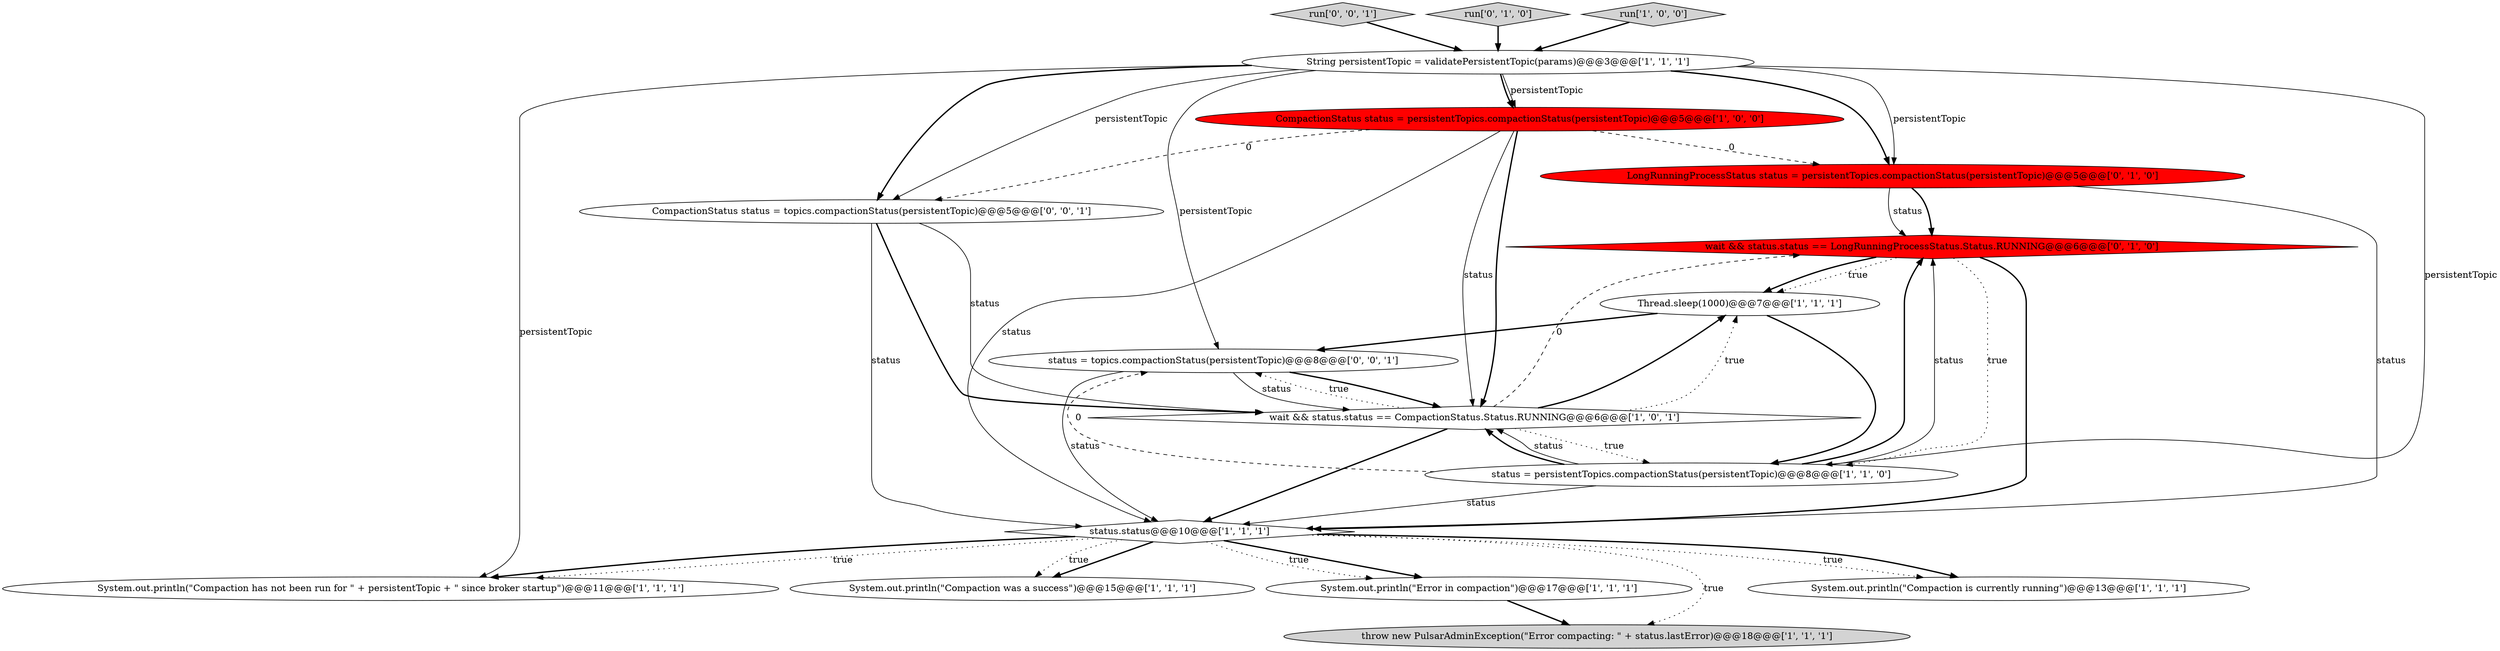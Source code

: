 digraph {
7 [style = filled, label = "status.status@@@10@@@['1', '1', '1']", fillcolor = white, shape = diamond image = "AAA0AAABBB1BBB"];
3 [style = filled, label = "System.out.println(\"Compaction was a success\")@@@15@@@['1', '1', '1']", fillcolor = white, shape = ellipse image = "AAA0AAABBB1BBB"];
15 [style = filled, label = "run['0', '0', '1']", fillcolor = lightgray, shape = diamond image = "AAA0AAABBB3BBB"];
11 [style = filled, label = "CompactionStatus status = persistentTopics.compactionStatus(persistentTopic)@@@5@@@['1', '0', '0']", fillcolor = red, shape = ellipse image = "AAA1AAABBB1BBB"];
12 [style = filled, label = "LongRunningProcessStatus status = persistentTopics.compactionStatus(persistentTopic)@@@5@@@['0', '1', '0']", fillcolor = red, shape = ellipse image = "AAA1AAABBB2BBB"];
8 [style = filled, label = "System.out.println(\"Error in compaction\")@@@17@@@['1', '1', '1']", fillcolor = white, shape = ellipse image = "AAA0AAABBB1BBB"];
17 [style = filled, label = "status = topics.compactionStatus(persistentTopic)@@@8@@@['0', '0', '1']", fillcolor = white, shape = ellipse image = "AAA0AAABBB3BBB"];
5 [style = filled, label = "System.out.println(\"Compaction has not been run for \" + persistentTopic + \" since broker startup\")@@@11@@@['1', '1', '1']", fillcolor = white, shape = ellipse image = "AAA0AAABBB1BBB"];
0 [style = filled, label = "String persistentTopic = validatePersistentTopic(params)@@@3@@@['1', '1', '1']", fillcolor = white, shape = ellipse image = "AAA0AAABBB1BBB"];
10 [style = filled, label = "wait && status.status == CompactionStatus.Status.RUNNING@@@6@@@['1', '0', '1']", fillcolor = white, shape = diamond image = "AAA0AAABBB1BBB"];
16 [style = filled, label = "CompactionStatus status = topics.compactionStatus(persistentTopic)@@@5@@@['0', '0', '1']", fillcolor = white, shape = ellipse image = "AAA0AAABBB3BBB"];
1 [style = filled, label = "throw new PulsarAdminException(\"Error compacting: \" + status.lastError)@@@18@@@['1', '1', '1']", fillcolor = lightgray, shape = ellipse image = "AAA0AAABBB1BBB"];
9 [style = filled, label = "System.out.println(\"Compaction is currently running\")@@@13@@@['1', '1', '1']", fillcolor = white, shape = ellipse image = "AAA0AAABBB1BBB"];
6 [style = filled, label = "Thread.sleep(1000)@@@7@@@['1', '1', '1']", fillcolor = white, shape = ellipse image = "AAA0AAABBB1BBB"];
13 [style = filled, label = "wait && status.status == LongRunningProcessStatus.Status.RUNNING@@@6@@@['0', '1', '0']", fillcolor = red, shape = diamond image = "AAA1AAABBB2BBB"];
14 [style = filled, label = "run['0', '1', '0']", fillcolor = lightgray, shape = diamond image = "AAA0AAABBB2BBB"];
2 [style = filled, label = "status = persistentTopics.compactionStatus(persistentTopic)@@@8@@@['1', '1', '0']", fillcolor = white, shape = ellipse image = "AAA0AAABBB1BBB"];
4 [style = filled, label = "run['1', '0', '0']", fillcolor = lightgray, shape = diamond image = "AAA0AAABBB1BBB"];
6->17 [style = bold, label=""];
17->10 [style = bold, label=""];
13->6 [style = dotted, label="true"];
0->16 [style = bold, label=""];
10->6 [style = dotted, label="true"];
12->7 [style = solid, label="status"];
0->12 [style = solid, label="persistentTopic"];
16->10 [style = bold, label=""];
11->16 [style = dashed, label="0"];
0->12 [style = bold, label=""];
0->16 [style = solid, label="persistentTopic"];
12->13 [style = solid, label="status"];
0->11 [style = bold, label=""];
11->7 [style = solid, label="status"];
7->9 [style = dotted, label="true"];
11->12 [style = dashed, label="0"];
10->13 [style = dashed, label="0"];
2->10 [style = bold, label=""];
7->8 [style = bold, label=""];
2->17 [style = dashed, label="0"];
10->7 [style = bold, label=""];
2->7 [style = solid, label="status"];
16->10 [style = solid, label="status"];
10->6 [style = bold, label=""];
7->3 [style = bold, label=""];
4->0 [style = bold, label=""];
2->13 [style = bold, label=""];
0->5 [style = solid, label="persistentTopic"];
6->2 [style = bold, label=""];
7->5 [style = dotted, label="true"];
2->13 [style = solid, label="status"];
7->9 [style = bold, label=""];
8->1 [style = bold, label=""];
12->13 [style = bold, label=""];
13->2 [style = dotted, label="true"];
10->17 [style = dotted, label="true"];
7->5 [style = bold, label=""];
14->0 [style = bold, label=""];
10->2 [style = dotted, label="true"];
7->3 [style = dotted, label="true"];
0->11 [style = solid, label="persistentTopic"];
17->7 [style = solid, label="status"];
11->10 [style = bold, label=""];
13->7 [style = bold, label=""];
0->17 [style = solid, label="persistentTopic"];
15->0 [style = bold, label=""];
0->2 [style = solid, label="persistentTopic"];
17->10 [style = solid, label="status"];
13->6 [style = bold, label=""];
7->1 [style = dotted, label="true"];
16->7 [style = solid, label="status"];
7->8 [style = dotted, label="true"];
11->10 [style = solid, label="status"];
2->10 [style = solid, label="status"];
}
